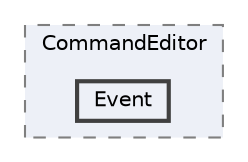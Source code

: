 digraph "C:/Users/むずでょ/Documents/Unity Projects/RMU-1-00-00-Research-Project/Assets/RPGMaker/Codebase/Editor/MapEditor/Component/CommandEditor/Event"
{
 // LATEX_PDF_SIZE
  bgcolor="transparent";
  edge [fontname=Helvetica,fontsize=10,labelfontname=Helvetica,labelfontsize=10];
  node [fontname=Helvetica,fontsize=10,shape=box,height=0.2,width=0.4];
  compound=true
  subgraph clusterdir_ac960a7fa68eb9dd7d373f2f7bf6603b {
    graph [ bgcolor="#edf0f7", pencolor="grey50", label="CommandEditor", fontname=Helvetica,fontsize=10 style="filled,dashed", URL="dir_ac960a7fa68eb9dd7d373f2f7bf6603b.html",tooltip=""]
  dir_20e12097bb684b1df31ec78128d44524 [label="Event", fillcolor="#edf0f7", color="grey25", style="filled,bold", URL="dir_20e12097bb684b1df31ec78128d44524.html",tooltip=""];
  }
}
